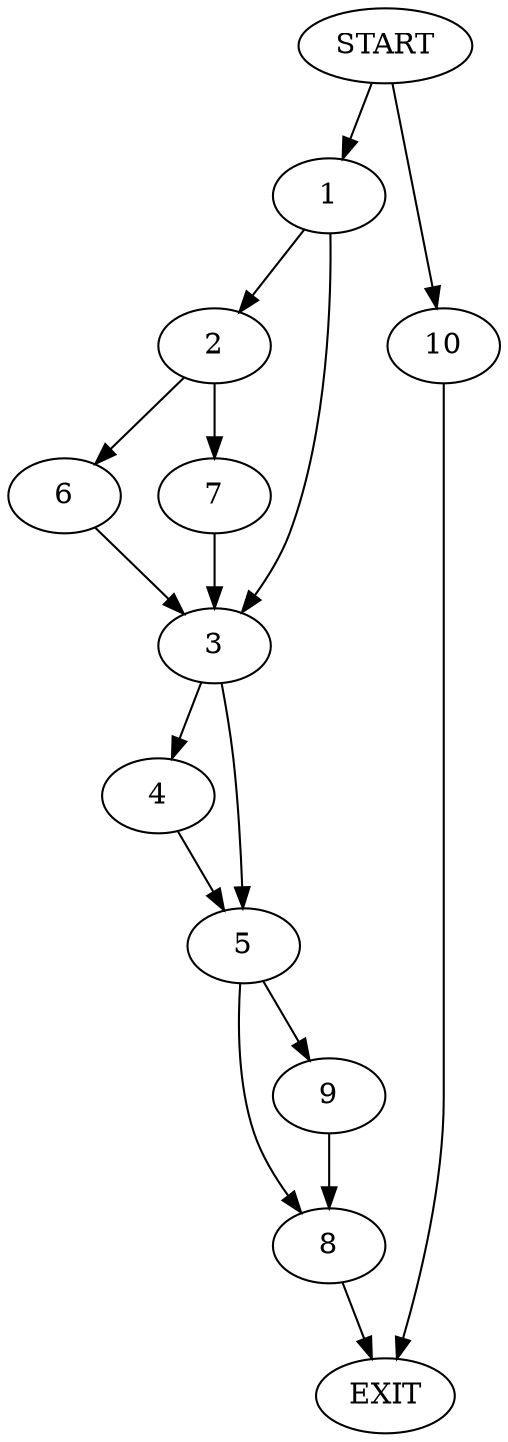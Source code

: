 digraph {
0 [label="START"]
11 [label="EXIT"]
0 -> 1
1 -> 2
1 -> 3
3 -> 4
3 -> 5
2 -> 6
2 -> 7
7 -> 3
6 -> 3
4 -> 5
5 -> 8
5 -> 9
9 -> 8
8 -> 11
0 -> 10
10 -> 11
}
